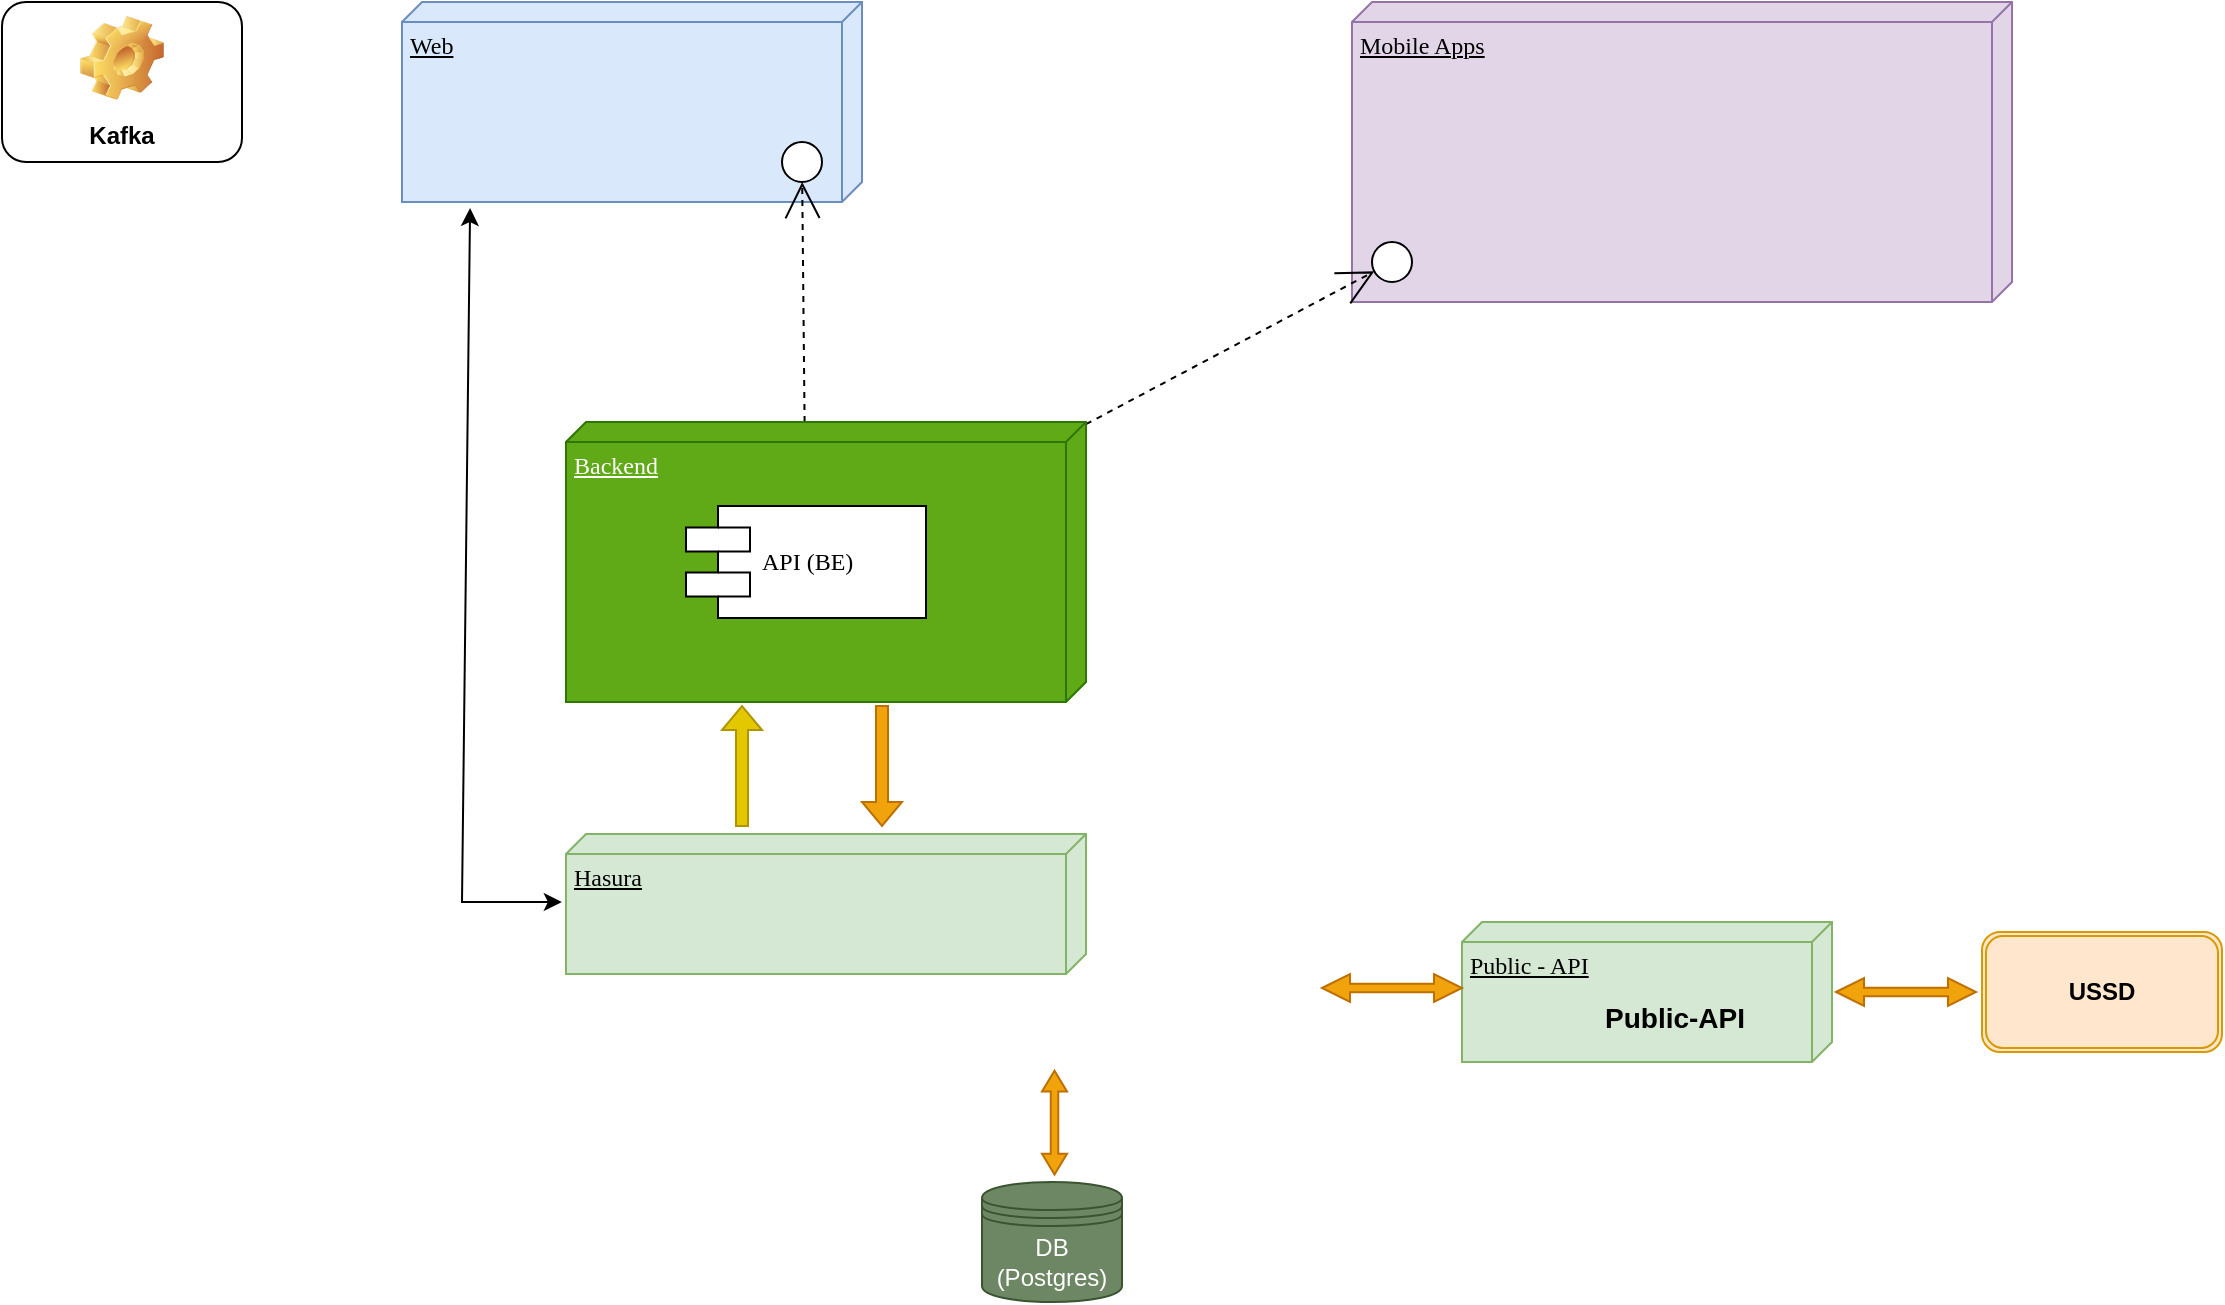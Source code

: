 <mxfile version="22.1.17" type="github">
  <diagram name="Page-1" id="5f0bae14-7c28-e335-631c-24af17079c00">
    <mxGraphModel dx="2534" dy="792" grid="1" gridSize="10" guides="1" tooltips="1" connect="1" arrows="1" fold="1" page="1" pageScale="1" pageWidth="1100" pageHeight="850" background="none" math="0" shadow="0">
      <root>
        <mxCell id="0" />
        <mxCell id="1" parent="0" />
        <mxCell id="39150e848f15840c-1" value="Web" style="verticalAlign=top;align=left;spacingTop=8;spacingLeft=2;spacingRight=12;shape=cube;size=10;direction=south;fontStyle=4;html=1;rounded=0;shadow=0;comic=0;labelBackgroundColor=none;strokeWidth=1;fontFamily=Verdana;fontSize=12;fillColor=#dae8fc;strokeColor=#6c8ebf;" parent="1" vertex="1">
          <mxGeometry x="40" y="30" width="230" height="100" as="geometry" />
        </mxCell>
        <mxCell id="39150e848f15840c-2" value="Mobile Apps" style="verticalAlign=top;align=left;spacingTop=8;spacingLeft=2;spacingRight=12;shape=cube;size=10;direction=south;fontStyle=4;html=1;rounded=0;shadow=0;comic=0;labelBackgroundColor=none;strokeWidth=1;fontFamily=Verdana;fontSize=12;fillColor=#e1d5e7;strokeColor=#9673a6;" parent="1" vertex="1">
          <mxGeometry x="515" y="30" width="330" height="150" as="geometry" />
        </mxCell>
        <mxCell id="39150e848f15840c-6" value="" style="ellipse;whiteSpace=wrap;html=1;rounded=0;shadow=0;comic=0;labelBackgroundColor=none;strokeWidth=1;fontFamily=Verdana;fontSize=12;align=center;" parent="1" vertex="1">
          <mxGeometry x="230" y="100" width="20" height="20" as="geometry" />
        </mxCell>
        <mxCell id="39150e848f15840c-9" value="" style="ellipse;whiteSpace=wrap;html=1;rounded=0;shadow=0;comic=0;labelBackgroundColor=none;strokeWidth=1;fontFamily=Verdana;fontSize=12;align=center;" parent="1" vertex="1">
          <mxGeometry x="525" y="150" width="20" height="20" as="geometry" />
        </mxCell>
        <mxCell id="39150e848f15840c-11" style="edgeStyle=none;rounded=0;html=1;dashed=1;labelBackgroundColor=none;startArrow=none;startFill=0;startSize=8;endArrow=open;endFill=0;endSize=16;fontFamily=Verdana;fontSize=12;" parent="1" source="39150e848f15840c-10" target="39150e848f15840c-6" edge="1">
          <mxGeometry relative="1" as="geometry" />
        </mxCell>
        <mxCell id="39150e848f15840c-12" style="edgeStyle=none;rounded=0;html=1;dashed=1;labelBackgroundColor=none;startArrow=none;startFill=0;startSize=8;endArrow=open;endFill=0;endSize=16;fontFamily=Verdana;fontSize=12;" parent="1" source="39150e848f15840c-3" target="39150e848f15840c-9" edge="1">
          <mxGeometry relative="1" as="geometry" />
        </mxCell>
        <mxCell id="30EmhshtBAR26avfVBTr-1" value="Hasura" style="verticalAlign=top;align=left;spacingTop=8;spacingLeft=2;spacingRight=12;shape=cube;size=10;direction=south;fontStyle=4;html=1;rounded=0;shadow=0;comic=0;labelBackgroundColor=none;strokeWidth=1;fontFamily=Verdana;fontSize=12;fillColor=#d5e8d4;strokeColor=#82b366;" vertex="1" parent="1">
          <mxGeometry x="122" y="446" width="260" height="70" as="geometry" />
        </mxCell>
        <mxCell id="30EmhshtBAR26avfVBTr-3" value="DB (Postgres)" style="shape=datastore;whiteSpace=wrap;html=1;fillColor=#6d8764;fontColor=#ffffff;strokeColor=#3A5431;" vertex="1" parent="1">
          <mxGeometry x="330" y="620" width="70" height="60" as="geometry" />
        </mxCell>
        <mxCell id="30EmhshtBAR26avfVBTr-8" value="" style="group" vertex="1" connectable="0" parent="1">
          <mxGeometry x="122" y="240" width="260" height="140" as="geometry" />
        </mxCell>
        <mxCell id="39150e848f15840c-3" value="Backend" style="verticalAlign=top;align=left;spacingTop=8;spacingLeft=2;spacingRight=12;shape=cube;size=10;direction=south;fontStyle=4;html=1;rounded=0;shadow=0;comic=0;labelBackgroundColor=none;strokeWidth=1;fontFamily=Verdana;fontSize=12;fillColor=#60a917;strokeColor=#2D7600;fontColor=#ffffff;" parent="30EmhshtBAR26avfVBTr-8" vertex="1">
          <mxGeometry width="260" height="140" as="geometry" />
        </mxCell>
        <mxCell id="39150e848f15840c-10" value="API (BE)" style="shape=component;align=left;spacingLeft=36;rounded=0;shadow=0;comic=0;labelBackgroundColor=none;strokeWidth=1;fontFamily=Verdana;fontSize=12;html=1;" parent="30EmhshtBAR26avfVBTr-8" vertex="1">
          <mxGeometry x="60" y="42" width="120" height="56" as="geometry" />
        </mxCell>
        <mxCell id="30EmhshtBAR26avfVBTr-10" value="" style="group" vertex="1" connectable="0" parent="1">
          <mxGeometry x="570" y="490" width="185" height="70" as="geometry" />
        </mxCell>
        <mxCell id="30EmhshtBAR26avfVBTr-7" value="Public - API" style="verticalAlign=top;align=left;spacingTop=8;spacingLeft=2;spacingRight=12;shape=cube;size=10;direction=south;fontStyle=4;html=1;rounded=0;shadow=0;comic=0;labelBackgroundColor=none;strokeWidth=1;fontFamily=Verdana;fontSize=12;fillColor=#d5e8d4;strokeColor=#82b366;" vertex="1" parent="30EmhshtBAR26avfVBTr-10">
          <mxGeometry width="185" height="70" as="geometry" />
        </mxCell>
        <mxCell id="30EmhshtBAR26avfVBTr-9" value="&lt;font style=&quot;font-size: 14px;&quot;&gt;Public-API&lt;/font&gt;" style="text;strokeColor=none;fillColor=none;html=1;fontSize=24;fontStyle=1;verticalAlign=middle;align=center;" vertex="1" parent="30EmhshtBAR26avfVBTr-10">
          <mxGeometry x="61.667" y="25" width="88.095" height="40" as="geometry" />
        </mxCell>
        <mxCell id="30EmhshtBAR26avfVBTr-5" value="" style="shape=singleArrow;direction=north;whiteSpace=wrap;html=1;fillColor=#e3c800;fontColor=#000000;strokeColor=#B09500;" vertex="1" parent="1">
          <mxGeometry x="200" y="382" width="20" height="60" as="geometry" />
        </mxCell>
        <mxCell id="30EmhshtBAR26avfVBTr-6" value="" style="shape=singleArrow;direction=south;whiteSpace=wrap;html=1;fillColor=#f0a30a;fontColor=#000000;strokeColor=#BD7000;" vertex="1" parent="1">
          <mxGeometry x="270" y="382" width="20" height="60" as="geometry" />
        </mxCell>
        <mxCell id="30EmhshtBAR26avfVBTr-19" value="" style="shape=doubleArrow;whiteSpace=wrap;html=1;fillColor=#f0a30a;fontColor=#000000;strokeColor=#BD7000;" vertex="1" parent="1">
          <mxGeometry x="500" y="516" width="70" height="14" as="geometry" />
        </mxCell>
        <mxCell id="30EmhshtBAR26avfVBTr-23" value="" style="shape=doubleArrow;whiteSpace=wrap;html=1;fillColor=#f0a30a;fontColor=#000000;strokeColor=#BD7000;rotation=90;" vertex="1" parent="1">
          <mxGeometry x="340.32" y="584.06" width="51.88" height="12.5" as="geometry" />
        </mxCell>
        <mxCell id="30EmhshtBAR26avfVBTr-26" value="&lt;b&gt;USSD&lt;/b&gt;" style="shape=ext;double=1;rounded=1;whiteSpace=wrap;html=1;fillColor=#ffe6cc;strokeColor=#d79b00;" vertex="1" parent="1">
          <mxGeometry x="830" y="495" width="120" height="60" as="geometry" />
        </mxCell>
        <mxCell id="30EmhshtBAR26avfVBTr-27" value="" style="shape=doubleArrow;whiteSpace=wrap;html=1;fillColor=#f0a30a;fontColor=#000000;strokeColor=#BD7000;" vertex="1" parent="1">
          <mxGeometry x="757" y="518" width="70" height="14" as="geometry" />
        </mxCell>
        <mxCell id="30EmhshtBAR26avfVBTr-31" value="Kafka" style="label;whiteSpace=wrap;html=1;align=center;verticalAlign=bottom;spacingLeft=0;spacingBottom=4;imageAlign=center;imageVerticalAlign=top;image=img/clipart/Gear_128x128.png" vertex="1" parent="1">
          <mxGeometry x="-160" y="30" width="120" height="80" as="geometry" />
        </mxCell>
        <mxCell id="30EmhshtBAR26avfVBTr-34" value="" style="endArrow=classic;startArrow=classic;html=1;rounded=0;entryX=1.03;entryY=0.852;entryDx=0;entryDy=0;entryPerimeter=0;exitX=0.486;exitY=1.008;exitDx=0;exitDy=0;exitPerimeter=0;" edge="1" parent="1" source="30EmhshtBAR26avfVBTr-1" target="39150e848f15840c-1">
          <mxGeometry width="50" height="50" relative="1" as="geometry">
            <mxPoint x="74" y="480" as="sourcePoint" />
            <mxPoint x="50" y="250" as="targetPoint" />
            <Array as="points">
              <mxPoint x="70" y="480" />
            </Array>
          </mxGeometry>
        </mxCell>
      </root>
    </mxGraphModel>
  </diagram>
</mxfile>
